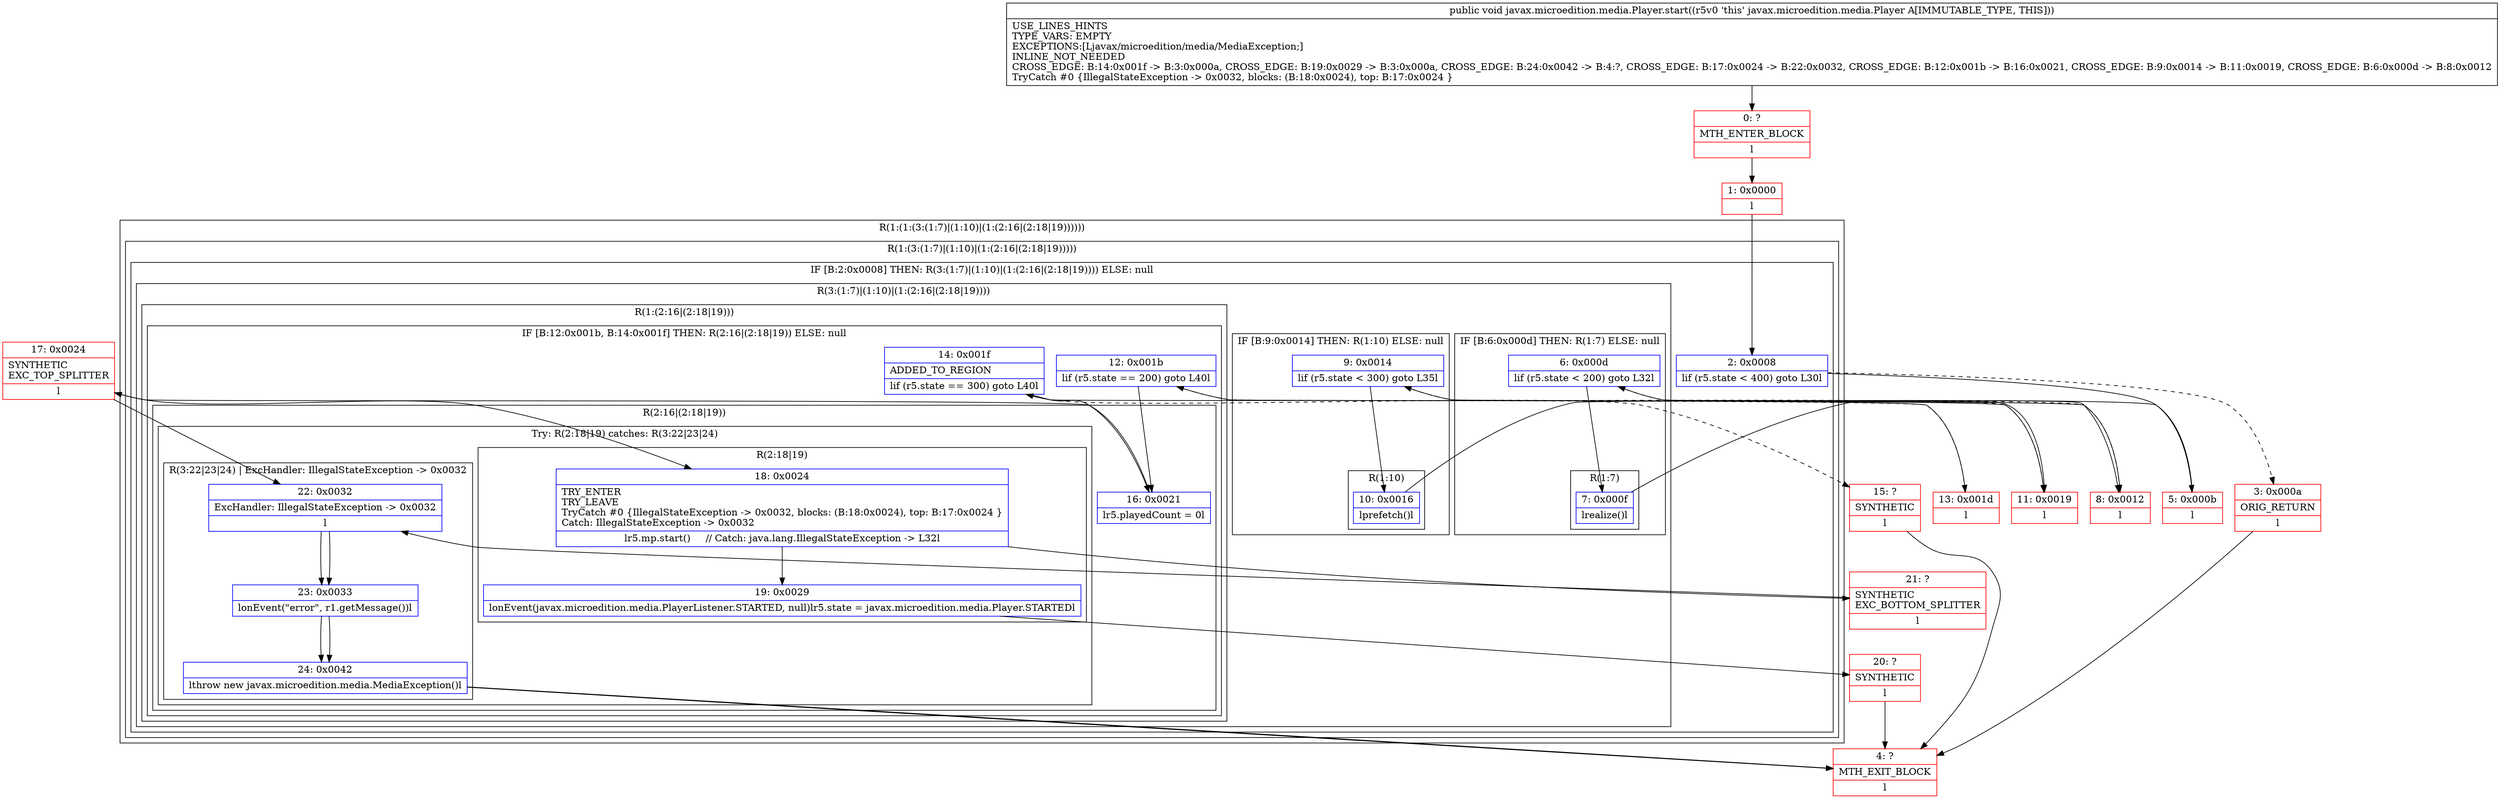 digraph "CFG forjavax.microedition.media.Player.start()V" {
subgraph cluster_Region_1655441142 {
label = "R(1:(1:(3:(1:7)|(1:10)|(1:(2:16|(2:18|19))))))";
node [shape=record,color=blue];
subgraph cluster_Region_497666592 {
label = "R(1:(3:(1:7)|(1:10)|(1:(2:16|(2:18|19)))))";
node [shape=record,color=blue];
subgraph cluster_IfRegion_298089733 {
label = "IF [B:2:0x0008] THEN: R(3:(1:7)|(1:10)|(1:(2:16|(2:18|19)))) ELSE: null";
node [shape=record,color=blue];
Node_2 [shape=record,label="{2\:\ 0x0008|lif (r5.state \< 400) goto L30l}"];
subgraph cluster_Region_1174676622 {
label = "R(3:(1:7)|(1:10)|(1:(2:16|(2:18|19))))";
node [shape=record,color=blue];
subgraph cluster_IfRegion_1142755598 {
label = "IF [B:6:0x000d] THEN: R(1:7) ELSE: null";
node [shape=record,color=blue];
Node_6 [shape=record,label="{6\:\ 0x000d|lif (r5.state \< 200) goto L32l}"];
subgraph cluster_Region_397814631 {
label = "R(1:7)";
node [shape=record,color=blue];
Node_7 [shape=record,label="{7\:\ 0x000f|lrealize()l}"];
}
}
subgraph cluster_IfRegion_623399105 {
label = "IF [B:9:0x0014] THEN: R(1:10) ELSE: null";
node [shape=record,color=blue];
Node_9 [shape=record,label="{9\:\ 0x0014|lif (r5.state \< 300) goto L35l}"];
subgraph cluster_Region_1122971838 {
label = "R(1:10)";
node [shape=record,color=blue];
Node_10 [shape=record,label="{10\:\ 0x0016|lprefetch()l}"];
}
}
subgraph cluster_Region_1859570828 {
label = "R(1:(2:16|(2:18|19)))";
node [shape=record,color=blue];
subgraph cluster_IfRegion_1218260770 {
label = "IF [B:12:0x001b, B:14:0x001f] THEN: R(2:16|(2:18|19)) ELSE: null";
node [shape=record,color=blue];
Node_12 [shape=record,label="{12\:\ 0x001b|lif (r5.state == 200) goto L40l}"];
Node_14 [shape=record,label="{14\:\ 0x001f|ADDED_TO_REGION\l|lif (r5.state == 300) goto L40l}"];
subgraph cluster_Region_802476200 {
label = "R(2:16|(2:18|19))";
node [shape=record,color=blue];
Node_16 [shape=record,label="{16\:\ 0x0021|lr5.playedCount = 0l}"];
subgraph cluster_TryCatchRegion_344289068 {
label = "Try: R(2:18|19) catches: R(3:22|23|24)";
node [shape=record,color=blue];
subgraph cluster_Region_1282368412 {
label = "R(2:18|19)";
node [shape=record,color=blue];
Node_18 [shape=record,label="{18\:\ 0x0024|TRY_ENTER\lTRY_LEAVE\lTryCatch #0 \{IllegalStateException \-\> 0x0032, blocks: (B:18:0x0024), top: B:17:0x0024 \}\lCatch: IllegalStateException \-\> 0x0032\l|lr5.mp.start()     \/\/ Catch: java.lang.IllegalStateException \-\> L32l}"];
Node_19 [shape=record,label="{19\:\ 0x0029|lonEvent(javax.microedition.media.PlayerListener.STARTED, null)lr5.state = javax.microedition.media.Player.STARTEDl}"];
}
subgraph cluster_Region_1831510284 {
label = "R(3:22|23|24) | ExcHandler: IllegalStateException \-\> 0x0032\l";
node [shape=record,color=blue];
Node_22 [shape=record,label="{22\:\ 0x0032|ExcHandler: IllegalStateException \-\> 0x0032\l|l}"];
Node_23 [shape=record,label="{23\:\ 0x0033|lonEvent(\"error\", r1.getMessage())l}"];
Node_24 [shape=record,label="{24\:\ 0x0042|lthrow new javax.microedition.media.MediaException()l}"];
}
}
}
}
}
}
}
}
}
subgraph cluster_Region_1831510284 {
label = "R(3:22|23|24) | ExcHandler: IllegalStateException \-\> 0x0032\l";
node [shape=record,color=blue];
Node_22 [shape=record,label="{22\:\ 0x0032|ExcHandler: IllegalStateException \-\> 0x0032\l|l}"];
Node_23 [shape=record,label="{23\:\ 0x0033|lonEvent(\"error\", r1.getMessage())l}"];
Node_24 [shape=record,label="{24\:\ 0x0042|lthrow new javax.microedition.media.MediaException()l}"];
}
Node_0 [shape=record,color=red,label="{0\:\ ?|MTH_ENTER_BLOCK\l|l}"];
Node_1 [shape=record,color=red,label="{1\:\ 0x0000|l}"];
Node_3 [shape=record,color=red,label="{3\:\ 0x000a|ORIG_RETURN\l|l}"];
Node_4 [shape=record,color=red,label="{4\:\ ?|MTH_EXIT_BLOCK\l|l}"];
Node_5 [shape=record,color=red,label="{5\:\ 0x000b|l}"];
Node_8 [shape=record,color=red,label="{8\:\ 0x0012|l}"];
Node_11 [shape=record,color=red,label="{11\:\ 0x0019|l}"];
Node_13 [shape=record,color=red,label="{13\:\ 0x001d|l}"];
Node_15 [shape=record,color=red,label="{15\:\ ?|SYNTHETIC\l|l}"];
Node_17 [shape=record,color=red,label="{17\:\ 0x0024|SYNTHETIC\lEXC_TOP_SPLITTER\l|l}"];
Node_20 [shape=record,color=red,label="{20\:\ ?|SYNTHETIC\l|l}"];
Node_21 [shape=record,color=red,label="{21\:\ ?|SYNTHETIC\lEXC_BOTTOM_SPLITTER\l|l}"];
MethodNode[shape=record,label="{public void javax.microedition.media.Player.start((r5v0 'this' javax.microedition.media.Player A[IMMUTABLE_TYPE, THIS]))  | USE_LINES_HINTS\lTYPE_VARS: EMPTY\lEXCEPTIONS:[Ljavax\/microedition\/media\/MediaException;]\lINLINE_NOT_NEEDED\lCROSS_EDGE: B:14:0x001f \-\> B:3:0x000a, CROSS_EDGE: B:19:0x0029 \-\> B:3:0x000a, CROSS_EDGE: B:24:0x0042 \-\> B:4:?, CROSS_EDGE: B:17:0x0024 \-\> B:22:0x0032, CROSS_EDGE: B:12:0x001b \-\> B:16:0x0021, CROSS_EDGE: B:9:0x0014 \-\> B:11:0x0019, CROSS_EDGE: B:6:0x000d \-\> B:8:0x0012\lTryCatch #0 \{IllegalStateException \-\> 0x0032, blocks: (B:18:0x0024), top: B:17:0x0024 \}\l}"];
MethodNode -> Node_0;
Node_2 -> Node_3[style=dashed];
Node_2 -> Node_5;
Node_6 -> Node_7;
Node_6 -> Node_8[style=dashed];
Node_7 -> Node_8;
Node_9 -> Node_10;
Node_9 -> Node_11[style=dashed];
Node_10 -> Node_11;
Node_12 -> Node_13[style=dashed];
Node_12 -> Node_16;
Node_14 -> Node_16;
Node_14 -> Node_15[style=dashed];
Node_16 -> Node_17;
Node_18 -> Node_19;
Node_18 -> Node_21;
Node_19 -> Node_20;
Node_22 -> Node_23;
Node_23 -> Node_24;
Node_24 -> Node_4;
Node_22 -> Node_23;
Node_23 -> Node_24;
Node_24 -> Node_4;
Node_0 -> Node_1;
Node_1 -> Node_2;
Node_3 -> Node_4;
Node_5 -> Node_6;
Node_8 -> Node_9;
Node_11 -> Node_12;
Node_13 -> Node_14;
Node_15 -> Node_4;
Node_17 -> Node_18;
Node_17 -> Node_22;
Node_20 -> Node_4;
Node_21 -> Node_22;
}

